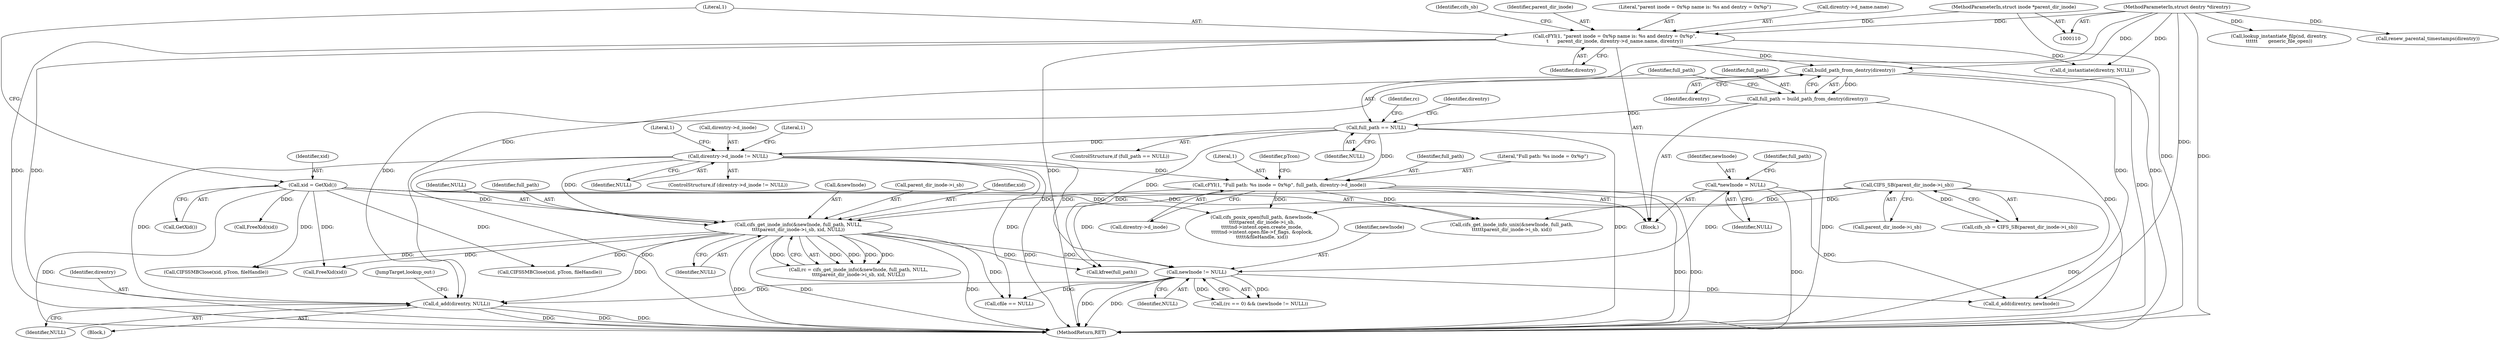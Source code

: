 digraph "0_linux_88d7d4e4a439f32acc56a6d860e415ee71d3df08@pointer" {
"1000474" [label="(Call,d_add(direntry, NULL))"];
"1000244" [label="(Call,build_path_from_dentry(direntry))"];
"1000151" [label="(Call,cFYI(1, \"parent inode = 0x%p name is: %s and dentry = 0x%p\",\n\t      parent_dir_inode, direntry->d_name.name, direntry))"];
"1000111" [label="(MethodParameterIn,struct inode *parent_dir_inode)"];
"1000112" [label="(MethodParameterIn,struct dentry *direntry)"];
"1000390" [label="(Call,cifs_get_inode_info(&newInode, full_path, NULL,\n\t\t\t\tparent_dir_inode->i_sb, xid, NULL))"];
"1000271" [label="(Call,cFYI(1, \"Full path: %s inode = 0x%p\", full_path, direntry->d_inode))"];
"1000247" [label="(Call,full_path == NULL)"];
"1000242" [label="(Call,full_path = build_path_from_dentry(direntry))"];
"1000257" [label="(Call,direntry->d_inode != NULL)"];
"1000163" [label="(Call,CIFS_SB(parent_dir_inode->i_sb))"];
"1000148" [label="(Call,xid = GetXid())"];
"1000405" [label="(Call,newInode != NULL)"];
"1000140" [label="(Call,*newInode = NULL)"];
"1000388" [label="(Call,rc = cifs_get_inode_info(&newInode, full_path, NULL,\n\t\t\t\tparent_dir_inode->i_sb, xid, NULL))"];
"1000114" [label="(Block,)"];
"1000271" [label="(Call,cFYI(1, \"Full path: %s inode = 0x%p\", full_path, direntry->d_inode))"];
"1000448" [label="(Call,CIFSSMBClose(xid, pTcon, fileHandle))"];
"1000160" [label="(Identifier,direntry)"];
"1000390" [label="(Call,cifs_get_inode_info(&newInode, full_path, NULL,\n\t\t\t\tparent_dir_inode->i_sb, xid, NULL))"];
"1000148" [label="(Call,xid = GetXid())"];
"1000429" [label="(Call,CIFSSMBClose(xid, pTcon, fileHandle))"];
"1000151" [label="(Call,cFYI(1, \"parent inode = 0x%p name is: %s and dentry = 0x%p\",\n\t      parent_dir_inode, direntry->d_name.name, direntry))"];
"1000274" [label="(Identifier,full_path)"];
"1000393" [label="(Identifier,full_path)"];
"1000488" [label="(JumpTarget,lookup_out:)"];
"1000273" [label="(Literal,\"Full path: %s inode = 0x%p\")"];
"1000145" [label="(Identifier,full_path)"];
"1000442" [label="(Call,cfile == NULL)"];
"1000245" [label="(Identifier,direntry)"];
"1000252" [label="(Identifier,rc)"];
"1000405" [label="(Call,newInode != NULL)"];
"1000272" [label="(Literal,1)"];
"1000498" [label="(MethodReturn,RET)"];
"1000246" [label="(ControlStructure,if (full_path == NULL))"];
"1000475" [label="(Identifier,direntry)"];
"1000243" [label="(Identifier,full_path)"];
"1000275" [label="(Call,direntry->d_inode)"];
"1000161" [label="(Call,cifs_sb = CIFS_SB(parent_dir_inode->i_sb))"];
"1000391" [label="(Call,&newInode)"];
"1000248" [label="(Identifier,full_path)"];
"1000111" [label="(MethodParameterIn,struct inode *parent_dir_inode)"];
"1000399" [label="(Identifier,NULL)"];
"1000261" [label="(Identifier,NULL)"];
"1000417" [label="(Call,lookup_instantiate_filp(nd, direntry,\n\t\t\t\t\t\t       generic_file_open))"];
"1000409" [label="(Call,d_add(direntry, newInode))"];
"1000235" [label="(Call,d_instantiate(direntry, NULL))"];
"1000247" [label="(Call,full_path == NULL)"];
"1000142" [label="(Identifier,NULL)"];
"1000318" [label="(Call,cifs_posix_open(full_path, &newInode,\n\t\t\t\t\tparent_dir_inode->i_sb,\n\t\t\t\t\tnd->intent.open.create_mode,\n\t\t\t\t\tnd->intent.open.file->f_flags, &oplock,\n\t\t\t\t\t&fileHandle, xid))"];
"1000164" [label="(Call,parent_dir_inode->i_sb)"];
"1000163" [label="(Call,CIFS_SB(parent_dir_inode->i_sb))"];
"1000112" [label="(MethodParameterIn,struct dentry *direntry)"];
"1000476" [label="(Identifier,NULL)"];
"1000152" [label="(Literal,1)"];
"1000175" [label="(Call,FreeXid(xid))"];
"1000489" [label="(Call,kfree(full_path))"];
"1000259" [label="(Identifier,direntry)"];
"1000150" [label="(Call,GetXid())"];
"1000244" [label="(Call,build_path_from_dentry(direntry))"];
"1000379" [label="(Call,cifs_get_inode_info_unix(&newInode, full_path,\n\t\t\t\t\t\tparent_dir_inode->i_sb, xid))"];
"1000264" [label="(Literal,1)"];
"1000256" [label="(ControlStructure,if (direntry->d_inode != NULL))"];
"1000140" [label="(Call,*newInode = NULL)"];
"1000141" [label="(Identifier,newInode)"];
"1000474" [label="(Call,d_add(direntry, NULL))"];
"1000242" [label="(Call,full_path = build_path_from_dentry(direntry))"];
"1000395" [label="(Call,parent_dir_inode->i_sb)"];
"1000258" [label="(Call,direntry->d_inode)"];
"1000153" [label="(Literal,\"parent inode = 0x%p name is: %s and dentry = 0x%p\")"];
"1000398" [label="(Identifier,xid)"];
"1000280" [label="(Identifier,pTcon)"];
"1000155" [label="(Call,direntry->d_name.name)"];
"1000162" [label="(Identifier,cifs_sb)"];
"1000149" [label="(Identifier,xid)"];
"1000257" [label="(Call,direntry->d_inode != NULL)"];
"1000249" [label="(Identifier,NULL)"];
"1000269" [label="(Literal,1)"];
"1000407" [label="(Identifier,NULL)"];
"1000406" [label="(Identifier,newInode)"];
"1000154" [label="(Identifier,parent_dir_inode)"];
"1000457" [label="(Call,renew_parental_timestamps(direntry))"];
"1000493" [label="(Call,FreeXid(xid))"];
"1000401" [label="(Call,(rc == 0) && (newInode != NULL))"];
"1000394" [label="(Identifier,NULL)"];
"1000465" [label="(Block,)"];
"1000474" -> "1000465"  [label="AST: "];
"1000474" -> "1000476"  [label="CFG: "];
"1000475" -> "1000474"  [label="AST: "];
"1000476" -> "1000474"  [label="AST: "];
"1000488" -> "1000474"  [label="CFG: "];
"1000474" -> "1000498"  [label="DDG: "];
"1000474" -> "1000498"  [label="DDG: "];
"1000474" -> "1000498"  [label="DDG: "];
"1000244" -> "1000474"  [label="DDG: "];
"1000112" -> "1000474"  [label="DDG: "];
"1000390" -> "1000474"  [label="DDG: "];
"1000405" -> "1000474"  [label="DDG: "];
"1000257" -> "1000474"  [label="DDG: "];
"1000244" -> "1000242"  [label="AST: "];
"1000244" -> "1000245"  [label="CFG: "];
"1000245" -> "1000244"  [label="AST: "];
"1000242" -> "1000244"  [label="CFG: "];
"1000244" -> "1000498"  [label="DDG: "];
"1000244" -> "1000242"  [label="DDG: "];
"1000151" -> "1000244"  [label="DDG: "];
"1000112" -> "1000244"  [label="DDG: "];
"1000244" -> "1000409"  [label="DDG: "];
"1000151" -> "1000114"  [label="AST: "];
"1000151" -> "1000160"  [label="CFG: "];
"1000152" -> "1000151"  [label="AST: "];
"1000153" -> "1000151"  [label="AST: "];
"1000154" -> "1000151"  [label="AST: "];
"1000155" -> "1000151"  [label="AST: "];
"1000160" -> "1000151"  [label="AST: "];
"1000162" -> "1000151"  [label="CFG: "];
"1000151" -> "1000498"  [label="DDG: "];
"1000151" -> "1000498"  [label="DDG: "];
"1000151" -> "1000498"  [label="DDG: "];
"1000151" -> "1000498"  [label="DDG: "];
"1000111" -> "1000151"  [label="DDG: "];
"1000112" -> "1000151"  [label="DDG: "];
"1000151" -> "1000235"  [label="DDG: "];
"1000111" -> "1000110"  [label="AST: "];
"1000111" -> "1000498"  [label="DDG: "];
"1000112" -> "1000110"  [label="AST: "];
"1000112" -> "1000498"  [label="DDG: "];
"1000112" -> "1000235"  [label="DDG: "];
"1000112" -> "1000409"  [label="DDG: "];
"1000112" -> "1000417"  [label="DDG: "];
"1000112" -> "1000457"  [label="DDG: "];
"1000390" -> "1000388"  [label="AST: "];
"1000390" -> "1000399"  [label="CFG: "];
"1000391" -> "1000390"  [label="AST: "];
"1000393" -> "1000390"  [label="AST: "];
"1000394" -> "1000390"  [label="AST: "];
"1000395" -> "1000390"  [label="AST: "];
"1000398" -> "1000390"  [label="AST: "];
"1000399" -> "1000390"  [label="AST: "];
"1000388" -> "1000390"  [label="CFG: "];
"1000390" -> "1000498"  [label="DDG: "];
"1000390" -> "1000498"  [label="DDG: "];
"1000390" -> "1000498"  [label="DDG: "];
"1000390" -> "1000388"  [label="DDG: "];
"1000390" -> "1000388"  [label="DDG: "];
"1000390" -> "1000388"  [label="DDG: "];
"1000390" -> "1000388"  [label="DDG: "];
"1000390" -> "1000388"  [label="DDG: "];
"1000271" -> "1000390"  [label="DDG: "];
"1000257" -> "1000390"  [label="DDG: "];
"1000163" -> "1000390"  [label="DDG: "];
"1000148" -> "1000390"  [label="DDG: "];
"1000390" -> "1000405"  [label="DDG: "];
"1000390" -> "1000429"  [label="DDG: "];
"1000390" -> "1000442"  [label="DDG: "];
"1000390" -> "1000448"  [label="DDG: "];
"1000390" -> "1000489"  [label="DDG: "];
"1000390" -> "1000493"  [label="DDG: "];
"1000271" -> "1000114"  [label="AST: "];
"1000271" -> "1000275"  [label="CFG: "];
"1000272" -> "1000271"  [label="AST: "];
"1000273" -> "1000271"  [label="AST: "];
"1000274" -> "1000271"  [label="AST: "];
"1000275" -> "1000271"  [label="AST: "];
"1000280" -> "1000271"  [label="CFG: "];
"1000271" -> "1000498"  [label="DDG: "];
"1000271" -> "1000498"  [label="DDG: "];
"1000247" -> "1000271"  [label="DDG: "];
"1000257" -> "1000271"  [label="DDG: "];
"1000271" -> "1000318"  [label="DDG: "];
"1000271" -> "1000379"  [label="DDG: "];
"1000271" -> "1000489"  [label="DDG: "];
"1000247" -> "1000246"  [label="AST: "];
"1000247" -> "1000249"  [label="CFG: "];
"1000248" -> "1000247"  [label="AST: "];
"1000249" -> "1000247"  [label="AST: "];
"1000252" -> "1000247"  [label="CFG: "];
"1000259" -> "1000247"  [label="CFG: "];
"1000247" -> "1000498"  [label="DDG: "];
"1000247" -> "1000498"  [label="DDG: "];
"1000242" -> "1000247"  [label="DDG: "];
"1000247" -> "1000257"  [label="DDG: "];
"1000247" -> "1000489"  [label="DDG: "];
"1000242" -> "1000114"  [label="AST: "];
"1000243" -> "1000242"  [label="AST: "];
"1000248" -> "1000242"  [label="CFG: "];
"1000242" -> "1000498"  [label="DDG: "];
"1000257" -> "1000256"  [label="AST: "];
"1000257" -> "1000261"  [label="CFG: "];
"1000258" -> "1000257"  [label="AST: "];
"1000261" -> "1000257"  [label="AST: "];
"1000264" -> "1000257"  [label="CFG: "];
"1000269" -> "1000257"  [label="CFG: "];
"1000257" -> "1000498"  [label="DDG: "];
"1000257" -> "1000498"  [label="DDG: "];
"1000257" -> "1000405"  [label="DDG: "];
"1000257" -> "1000442"  [label="DDG: "];
"1000163" -> "1000161"  [label="AST: "];
"1000163" -> "1000164"  [label="CFG: "];
"1000164" -> "1000163"  [label="AST: "];
"1000161" -> "1000163"  [label="CFG: "];
"1000163" -> "1000498"  [label="DDG: "];
"1000163" -> "1000161"  [label="DDG: "];
"1000163" -> "1000318"  [label="DDG: "];
"1000163" -> "1000379"  [label="DDG: "];
"1000148" -> "1000114"  [label="AST: "];
"1000148" -> "1000150"  [label="CFG: "];
"1000149" -> "1000148"  [label="AST: "];
"1000150" -> "1000148"  [label="AST: "];
"1000152" -> "1000148"  [label="CFG: "];
"1000148" -> "1000498"  [label="DDG: "];
"1000148" -> "1000175"  [label="DDG: "];
"1000148" -> "1000318"  [label="DDG: "];
"1000148" -> "1000379"  [label="DDG: "];
"1000148" -> "1000429"  [label="DDG: "];
"1000148" -> "1000448"  [label="DDG: "];
"1000148" -> "1000493"  [label="DDG: "];
"1000405" -> "1000401"  [label="AST: "];
"1000405" -> "1000407"  [label="CFG: "];
"1000406" -> "1000405"  [label="AST: "];
"1000407" -> "1000405"  [label="AST: "];
"1000401" -> "1000405"  [label="CFG: "];
"1000405" -> "1000498"  [label="DDG: "];
"1000405" -> "1000498"  [label="DDG: "];
"1000405" -> "1000401"  [label="DDG: "];
"1000405" -> "1000401"  [label="DDG: "];
"1000140" -> "1000405"  [label="DDG: "];
"1000405" -> "1000409"  [label="DDG: "];
"1000405" -> "1000442"  [label="DDG: "];
"1000140" -> "1000114"  [label="AST: "];
"1000140" -> "1000142"  [label="CFG: "];
"1000141" -> "1000140"  [label="AST: "];
"1000142" -> "1000140"  [label="AST: "];
"1000145" -> "1000140"  [label="CFG: "];
"1000140" -> "1000498"  [label="DDG: "];
"1000140" -> "1000409"  [label="DDG: "];
}
